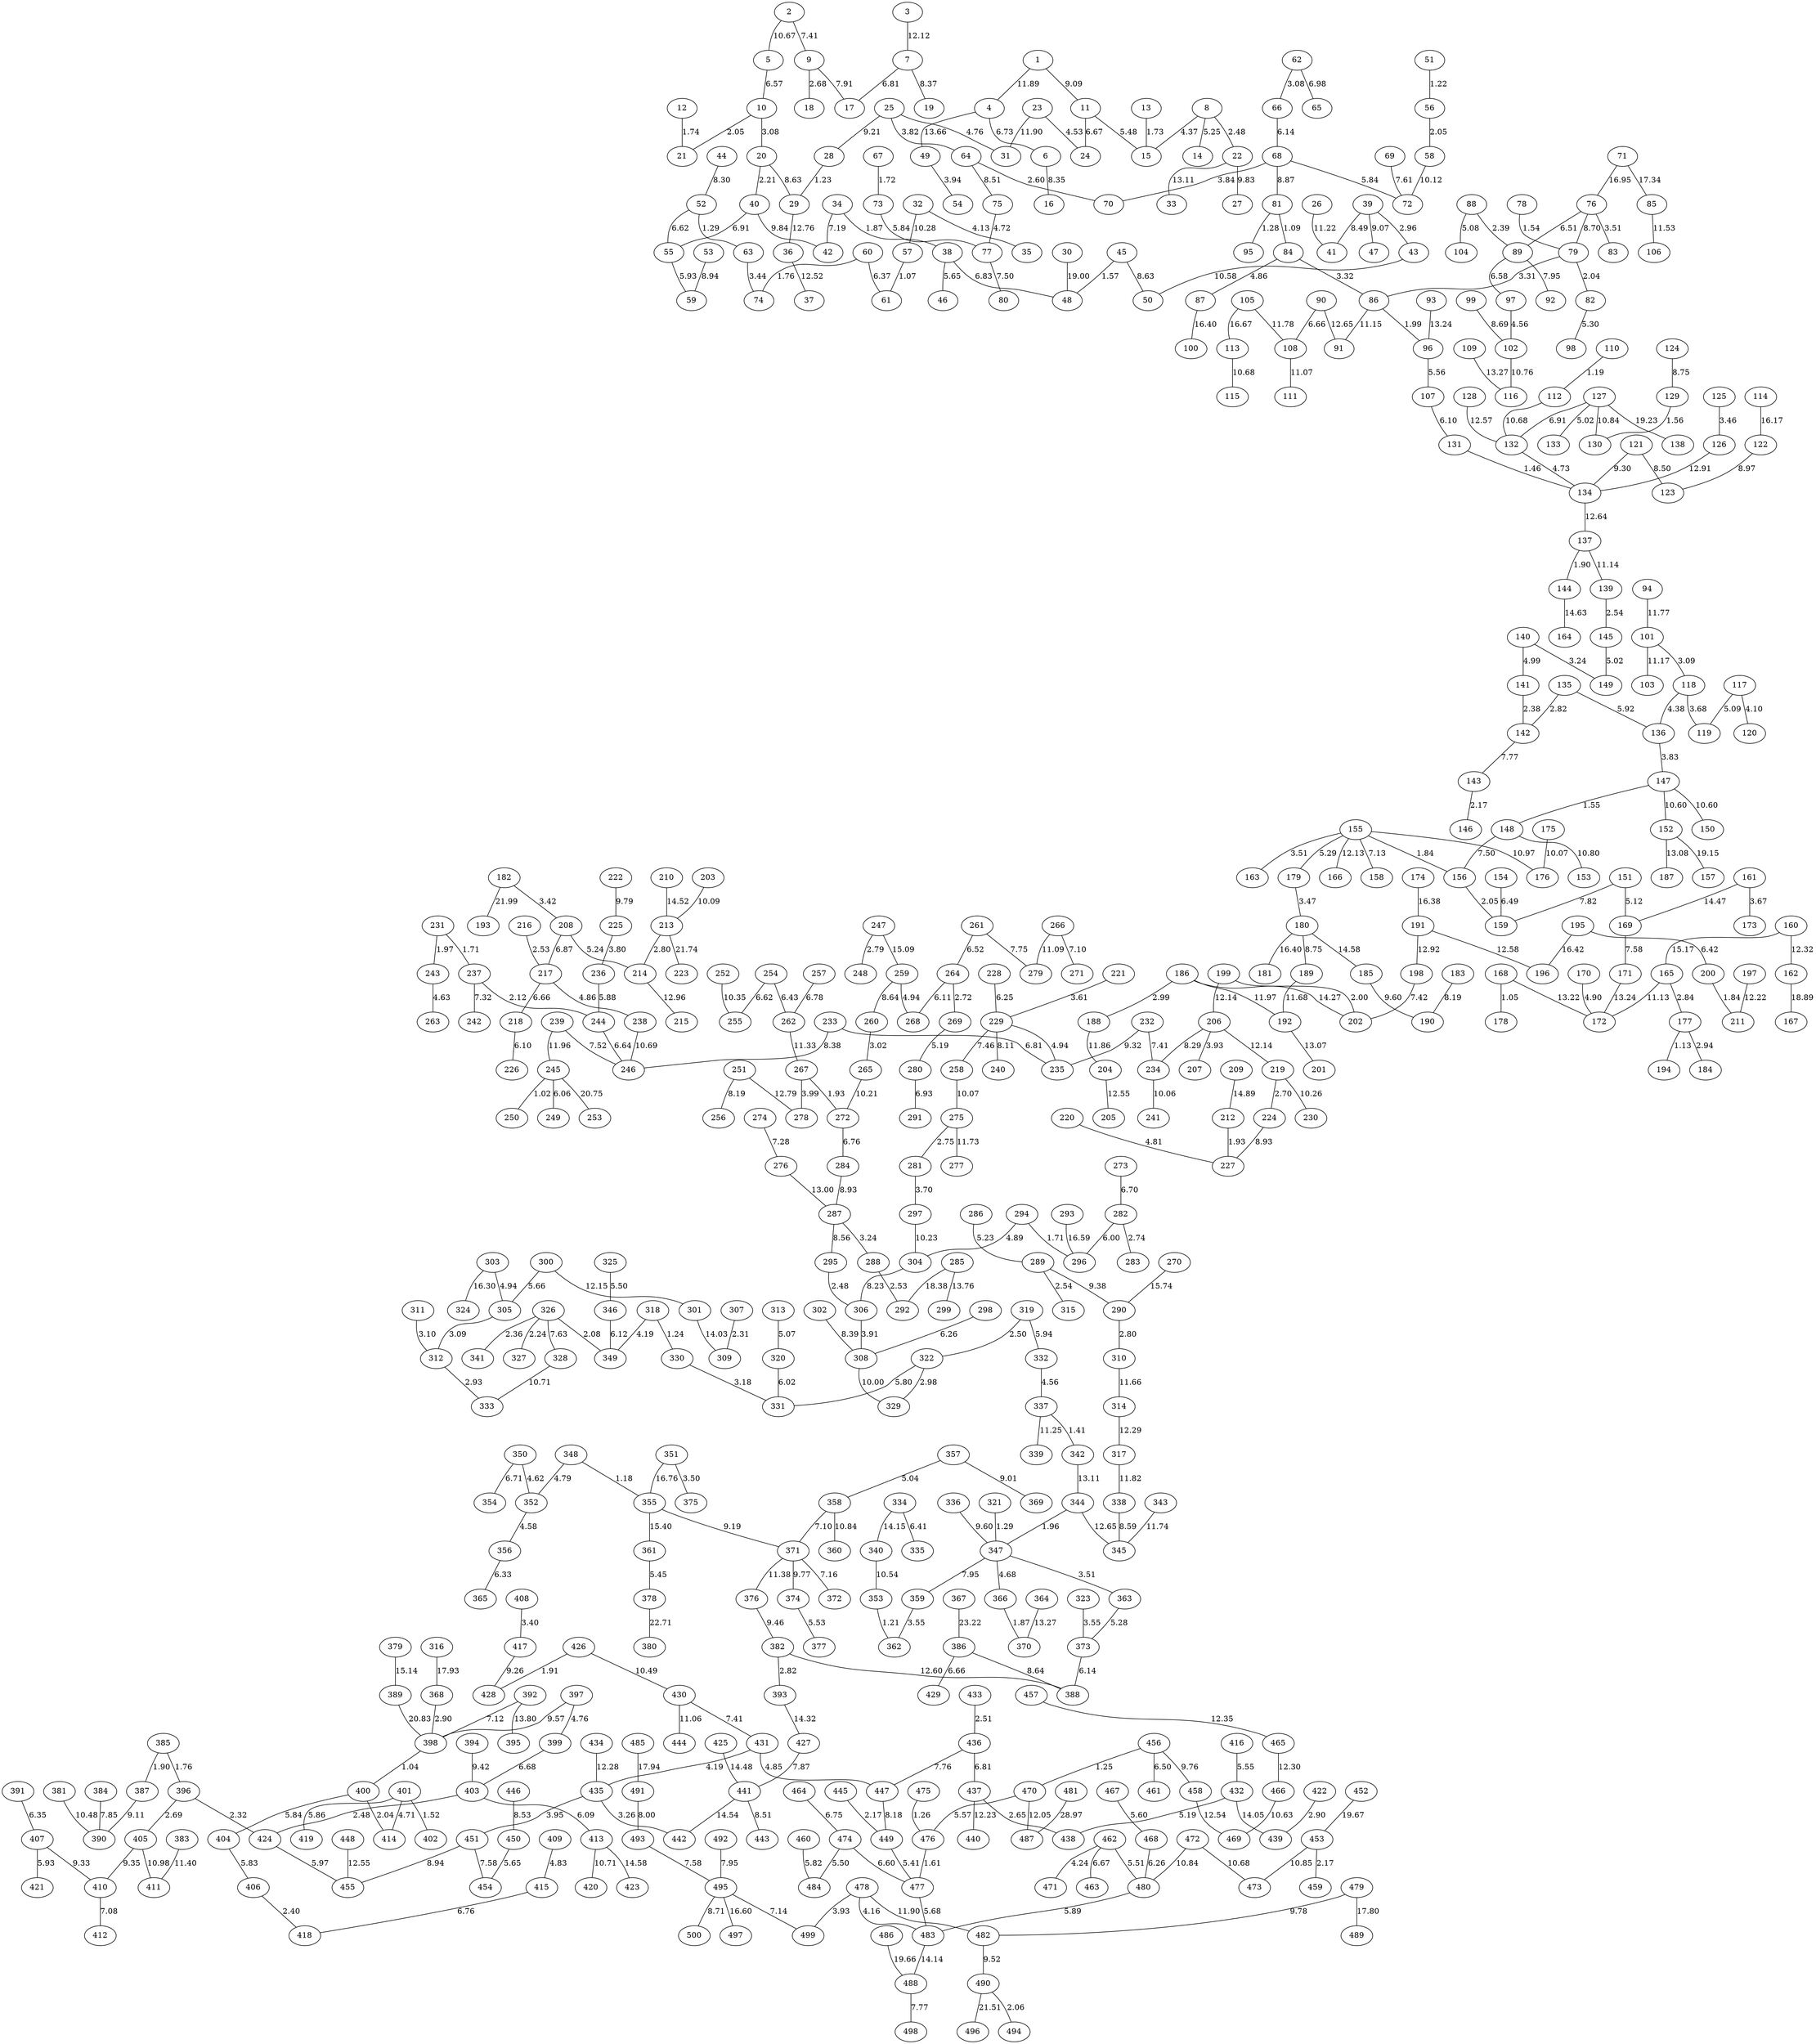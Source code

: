 graph {
245--250[label=1.02]
398--400[label=1.04]
168--178[label=1.05]
57--61[label=1.07]
81--84[label=1.09]
177--194[label=1.13]
348--355[label=1.18]
110--112[label=1.19]
353--362[label=1.21]
51--56[label=1.22]
28--29[label=1.23]
318--330[label=1.24]
456--470[label=1.25]
475--476[label=1.26]
81--95[label=1.28]
52--63[label=1.29]
321--347[label=1.29]
337--342[label=1.41]
131--134[label=1.46]
401--402[label=1.52]
78--79[label=1.54]
147--148[label=1.55]
129--130[label=1.56]
45--48[label=1.57]
476--477[label=1.61]
231--237[label=1.71]
294--296[label=1.71]
67--73[label=1.72]
13--15[label=1.73]
12--21[label=1.74]
385--396[label=1.76]
60--74[label=1.76]
155--156[label=1.84]
200--211[label=1.84]
34--38[label=1.87]
366--370[label=1.87]
137--144[label=1.90]
385--387[label=1.90]
426--428[label=1.91]
267--272[label=1.93]
212--227[label=1.93]
344--347[label=1.96]
231--243[label=1.97]
86--96[label=1.99]
199--202[label=2.00]
400--414[label=2.04]
79--82[label=2.04]
56--58[label=2.05]
10--21[label=2.05]
156--159[label=2.05]
490--494[label=2.06]
326--349[label=2.08]
237--244[label=2.12]
445--449[label=2.17]
453--459[label=2.17]
143--146[label=2.17]
20--40[label=2.21]
326--327[label=2.24]
307--309[label=2.31]
396--424[label=2.32]
326--341[label=2.36]
141--142[label=2.38]
88--89[label=2.39]
406--418[label=2.40]
403--424[label=2.48]
8--22[label=2.48]
295--306[label=2.48]
319--322[label=2.50]
433--436[label=2.51]
216--217[label=2.53]
288--292[label=2.53]
289--315[label=2.54]
139--145[label=2.54]
64--70[label=2.60]
437--438[label=2.65]
9--18[label=2.68]
396--405[label=2.69]
219--224[label=2.70]
264--269[label=2.72]
282--283[label=2.74]
275--281[label=2.75]
247--248[label=2.79]
290--310[label=2.80]
213--214[label=2.80]
382--393[label=2.82]
135--142[label=2.82]
165--177[label=2.84]
368--398[label=2.90]
422--439[label=2.90]
312--333[label=2.93]
177--184[label=2.94]
39--43[label=2.96]
322--329[label=2.98]
186--188[label=2.99]
260--265[label=3.02]
62--66[label=3.08]
10--20[label=3.08]
305--312[label=3.09]
101--118[label=3.09]
311--312[label=3.10]
330--331[label=3.18]
140--149[label=3.24]
287--288[label=3.24]
435--442[label=3.26]
79--86[label=3.31]
84--86[label=3.32]
408--417[label=3.40]
182--208[label=3.42]
63--74[label=3.44]
125--126[label=3.46]
179--180[label=3.47]
351--375[label=3.50]
155--163[label=3.51]
76--83[label=3.51]
347--363[label=3.51]
323--373[label=3.55]
359--362[label=3.55]
221--229[label=3.61]
161--173[label=3.67]
118--119[label=3.68]
281--297[label=3.70]
225--236[label=3.80]
25--64[label=3.82]
136--147[label=3.83]
68--70[label=3.84]
306--308[label=3.91]
206--207[label=3.93]
478--499[label=3.93]
49--54[label=3.94]
435--451[label=3.95]
267--278[label=3.99]
117--120[label=4.10]
32--35[label=4.13]
478--483[label=4.16]
431--435[label=4.19]
318--349[label=4.19]
462--471[label=4.24]
8--15[label=4.37]
118--136[label=4.38]
23--24[label=4.53]
332--337[label=4.56]
97--102[label=4.56]
352--356[label=4.58]
350--352[label=4.62]
243--263[label=4.63]
347--366[label=4.68]
401--414[label=4.71]
75--77[label=4.72]
132--134[label=4.73]
397--399[label=4.76]
25--31[label=4.76]
348--352[label=4.79]
220--227[label=4.81]
409--415[label=4.83]
431--447[label=4.85]
217--238[label=4.86]
84--87[label=4.86]
294--304[label=4.89]
170--172[label=4.90]
229--235[label=4.94]
259--268[label=4.94]
303--305[label=4.94]
140--141[label=4.99]
127--133[label=5.02]
145--149[label=5.02]
357--358[label=5.04]
313--320[label=5.07]
88--104[label=5.08]
117--119[label=5.09]
151--169[label=5.12]
269--280[label=5.19]
432--438[label=5.19]
286--289[label=5.23]
208--214[label=5.24]
8--14[label=5.25]
363--373[label=5.28]
155--179[label=5.29]
82--98[label=5.30]
449--477[label=5.41]
361--378[label=5.45]
11--15[label=5.48]
474--484[label=5.50]
325--346[label=5.50]
462--480[label=5.51]
374--377[label=5.53]
416--432[label=5.55]
96--107[label=5.56]
470--476[label=5.57]
467--468[label=5.60]
38--46[label=5.65]
450--454[label=5.65]
300--305[label=5.66]
477--483[label=5.68]
322--331[label=5.80]
460--484[label=5.82]
404--406[label=5.83]
400--404[label=5.84]
68--72[label=5.84]
73--77[label=5.84]
401--419[label=5.86]
236--244[label=5.88]
480--483[label=5.89]
135--136[label=5.92]
407--421[label=5.93]
55--59[label=5.93]
319--332[label=5.94]
424--455[label=5.97]
282--296[label=6.00]
320--331[label=6.02]
245--249[label=6.06]
403--413[label=6.09]
107--131[label=6.10]
218--226[label=6.10]
264--268[label=6.11]
346--349[label=6.12]
66--68[label=6.14]
373--388[label=6.14]
228--229[label=6.25]
298--308[label=6.26]
468--480[label=6.26]
356--365[label=6.33]
391--407[label=6.35]
60--61[label=6.37]
334--335[label=6.41]
195--200[label=6.42]
254--262[label=6.43]
154--159[label=6.49]
456--461[label=6.50]
76--89[label=6.51]
261--264[label=6.52]
5--10[label=6.57]
89--97[label=6.58]
474--477[label=6.60]
52--55[label=6.62]
254--255[label=6.62]
244--246[label=6.64]
217--218[label=6.66]
386--429[label=6.66]
90--108[label=6.66]
462--463[label=6.67]
11--24[label=6.67]
399--403[label=6.68]
273--282[label=6.70]
350--354[label=6.71]
4--6[label=6.73]
464--474[label=6.75]
272--284[label=6.76]
415--418[label=6.76]
257--262[label=6.78]
7--17[label=6.81]
436--437[label=6.81]
233--235[label=6.81]
38--48[label=6.83]
208--217[label=6.87]
127--132[label=6.91]
40--55[label=6.91]
280--291[label=6.93]
62--65[label=6.98]
410--412[label=7.08]
266--271[label=7.10]
358--371[label=7.10]
392--398[label=7.12]
155--158[label=7.13]
495--499[label=7.14]
371--372[label=7.16]
34--42[label=7.19]
274--276[label=7.28]
237--242[label=7.32]
430--431[label=7.41]
232--234[label=7.41]
2--9[label=7.41]
198--202[label=7.42]
229--258[label=7.46]
77--80[label=7.50]
148--156[label=7.50]
239--246[label=7.52]
451--454[label=7.58]
493--495[label=7.58]
169--171[label=7.58]
69--72[label=7.61]
326--328[label=7.63]
261--279[label=7.75]
436--447[label=7.76]
142--143[label=7.77]
488--498[label=7.77]
151--159[label=7.82]
384--390[label=7.85]
427--441[label=7.87]
9--17[label=7.91]
492--495[label=7.95]
347--359[label=7.95]
89--92[label=7.95]
491--493[label=8.00]
229--240[label=8.11]
447--449[label=8.18]
251--256[label=8.19]
183--190[label=8.19]
304--306[label=8.23]
206--234[label=8.29]
44--52[label=8.30]
6--16[label=8.35]
7--19[label=8.37]
233--246[label=8.38]
302--308[label=8.39]
39--41[label=8.49]
121--123[label=8.50]
441--443[label=8.51]
64--75[label=8.51]
446--450[label=8.53]
287--295[label=8.56]
338--345[label=8.59]
45--50[label=8.63]
20--29[label=8.63]
259--260[label=8.64]
386--388[label=8.64]
99--102[label=8.69]
76--79[label=8.70]
495--500[label=8.71]
124--129[label=8.75]
180--189[label=8.75]
68--81[label=8.87]
224--227[label=8.93]
284--287[label=8.93]
53--59[label=8.94]
451--455[label=8.94]
122--123[label=8.97]
357--369[label=9.01]
39--47[label=9.07]
1--11[label=9.09]
387--390[label=9.11]
355--371[label=9.19]
25--28[label=9.21]
417--428[label=9.26]
121--134[label=9.30]
232--235[label=9.32]
407--410[label=9.33]
405--410[label=9.35]
289--290[label=9.38]
394--403[label=9.42]
376--382[label=9.46]
482--490[label=9.52]
397--398[label=9.57]
336--347[label=9.60]
185--190[label=9.60]
456--458[label=9.76]
371--374[label=9.77]
479--482[label=9.78]
222--225[label=9.79]
22--27[label=9.83]
40--42[label=9.84]
308--329[label=10.00]
234--241[label=10.06]
175--176[label=10.07]
258--275[label=10.07]
203--213[label=10.09]
58--72[label=10.12]
265--272[label=10.21]
297--304[label=10.23]
219--230[label=10.26]
32--57[label=10.28]
252--255[label=10.35]
381--390[label=10.48]
426--430[label=10.49]
340--353[label=10.54]
43--50[label=10.58]
147--150[label=10.60]
147--152[label=10.60]
466--469[label=10.63]
2--5[label=10.67]
112--132[label=10.68]
472--473[label=10.68]
113--115[label=10.68]
238--246[label=10.69]
328--333[label=10.71]
413--420[label=10.71]
102--116[label=10.76]
148--153[label=10.80]
358--360[label=10.84]
127--130[label=10.84]
472--480[label=10.84]
453--473[label=10.85]
155--176[label=10.97]
405--411[label=10.98]
430--444[label=11.06]
108--111[label=11.07]
266--279[label=11.09]
165--172[label=11.13]
137--139[label=11.14]
86--91[label=11.15]
101--103[label=11.17]
26--41[label=11.22]
337--339[label=11.25]
262--267[label=11.33]
371--376[label=11.38]
383--411[label=11.40]
85--106[label=11.53]
310--314[label=11.66]
189--192[label=11.68]
275--277[label=11.73]
343--345[label=11.74]
94--101[label=11.77]
105--108[label=11.78]
317--338[label=11.82]
188--204[label=11.86]
1--4[label=11.89]
23--31[label=11.90]
478--482[label=11.90]
239--245[label=11.96]
186--192[label=11.97]
470--487[label=12.05]
3--7[label=12.12]
155--166[label=12.13]
206--219[label=12.14]
199--206[label=12.14]
300--301[label=12.15]
197--211[label=12.22]
437--440[label=12.23]
434--435[label=12.28]
314--317[label=12.29]
465--466[label=12.30]
160--162[label=12.32]
457--465[label=12.35]
36--37[label=12.52]
458--469[label=12.54]
448--455[label=12.55]
204--205[label=12.55]
128--132[label=12.57]
191--196[label=12.58]
382--388[label=12.60]
134--137[label=12.64]
344--345[label=12.65]
90--91[label=12.65]
29--36[label=12.76]
251--278[label=12.79]
126--134[label=12.91]
191--198[label=12.92]
214--215[label=12.96]
276--287[label=13.00]
192--201[label=13.07]
152--187[label=13.08]
22--33[label=13.11]
342--344[label=13.11]
168--172[label=13.22]
93--96[label=13.24]
171--172[label=13.24]
364--370[label=13.27]
109--116[label=13.27]
4--49[label=13.66]
285--299[label=13.76]
392--395[label=13.80]
301--309[label=14.03]
432--439[label=14.05]
483--488[label=14.14]
334--340[label=14.15]
186--202[label=14.27]
393--427[label=14.32]
161--169[label=14.47]
425--441[label=14.48]
210--213[label=14.52]
441--442[label=14.54]
413--423[label=14.58]
180--185[label=14.58]
144--164[label=14.63]
209--212[label=14.89]
247--259[label=15.09]
379--389[label=15.14]
160--165[label=15.17]
355--361[label=15.40]
270--290[label=15.74]
114--122[label=16.17]
303--324[label=16.30]
174--191[label=16.38]
180--181[label=16.40]
87--100[label=16.40]
195--196[label=16.42]
293--296[label=16.59]
495--497[label=16.60]
105--113[label=16.67]
351--355[label=16.76]
71--76[label=16.95]
71--85[label=17.34]
479--489[label=17.80]
316--368[label=17.93]
485--491[label=17.94]
285--292[label=18.38]
162--167[label=18.89]
30--48[label=19.00]
152--157[label=19.15]
127--138[label=19.23]
486--488[label=19.66]
452--453[label=19.67]
245--253[label=20.75]
389--398[label=20.83]
490--496[label=21.51]
213--223[label=21.74]
182--193[label=21.99]
378--380[label=22.71]
367--386[label=23.22]
481--487[label=28.97]
}
